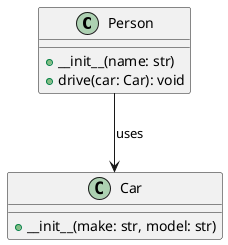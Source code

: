 @startuml

class Person {
  +__init__(name: str)
  +drive(car: Car): void
}

class Car {
  +__init__(make: str, model: str)
}

Person --> Car : uses

@enduml
